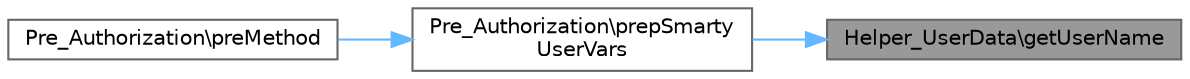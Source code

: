 digraph "Helper_UserData\getUserName"
{
 // LATEX_PDF_SIZE
  bgcolor="transparent";
  edge [fontname=Helvetica,fontsize=10,labelfontname=Helvetica,labelfontsize=10];
  node [fontname=Helvetica,fontsize=10,shape=box,height=0.2,width=0.4];
  rankdir="RL";
  Node1 [id="Node000001",label="Helper_UserData\\getUserName",height=0.2,width=0.4,color="gray40", fillcolor="grey60", style="filled", fontcolor="black",tooltip="Gets the user's first name."];
  Node1 -> Node2 [id="edge1_Node000001_Node000002",dir="back",color="steelblue1",style="solid",tooltip=" "];
  Node2 [id="Node000002",label="Pre_Authorization\\prepSmarty\lUserVars",height=0.2,width=0.4,color="grey40", fillcolor="white", style="filled",URL="$class_pre___authorization.html#a98b1e28e0dae15dabab8579160a578c4",tooltip="Prepares user variables for Smarty templates."];
  Node2 -> Node3 [id="edge2_Node000002_Node000003",dir="back",color="steelblue1",style="solid",tooltip=" "];
  Node3 [id="Node000003",label="Pre_Authorization\\preMethod",height=0.2,width=0.4,color="grey40", fillcolor="white", style="filled",URL="$class_pre___authorization.html#a76bab6a36a40f77fe3199b9bebb91511",tooltip="Main entry point for the authorization process."];
}
